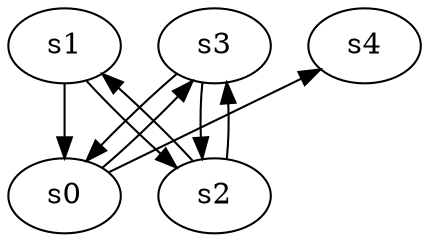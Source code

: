 digraph game_0981_complex_5 {
    s0 [name="s0", player=1];
    s1 [name="s1", player=0, target=1];
    s2 [name="s2", player=0];
    s3 [name="s3", player=1, target=1];
    s4 [name="s4", player=1];

    s0 -> s3 [constraint="time % 7 == 1"];
    s0 -> s4 [constraint="!(time % 5 == 2)"];
    s1 -> s0;
    s1 -> s2 [constraint="time % 2 == 1"];
    s2 -> s1 [constraint="!(time % 3 == 2)"];
    s2 -> s3 [constraint="time % 3 == 2 || time % 3 == 1"];
    s3 -> s0 [constraint="time % 4 == 2 || time % 4 == 1"];
    s3 -> s2;
}
